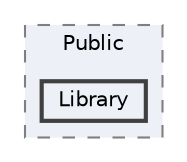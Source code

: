 digraph "D:/Projects/ProjectAMS/Plugins/AdvancedMenuSystem/Source/AdvancedMenuSystem/Public/Library"
{
 // LATEX_PDF_SIZE
  bgcolor="transparent";
  edge [fontname=Helvetica,fontsize=10,labelfontname=Helvetica,labelfontsize=10];
  node [fontname=Helvetica,fontsize=10,shape=box,height=0.2,width=0.4];
  compound=true
  subgraph clusterdir_6994bde82a76324c2b6b8d18b9e86278 {
    graph [ bgcolor="#edf0f7", pencolor="grey50", label="Public", fontname=Helvetica,fontsize=10 style="filled,dashed", URL="dir_6994bde82a76324c2b6b8d18b9e86278.html",tooltip=""]
  dir_b946a2a811c2c360b2e668b5064c63c6 [label="Library", fillcolor="#edf0f7", color="grey25", style="filled,bold", URL="dir_b946a2a811c2c360b2e668b5064c63c6.html",tooltip=""];
  }
}

